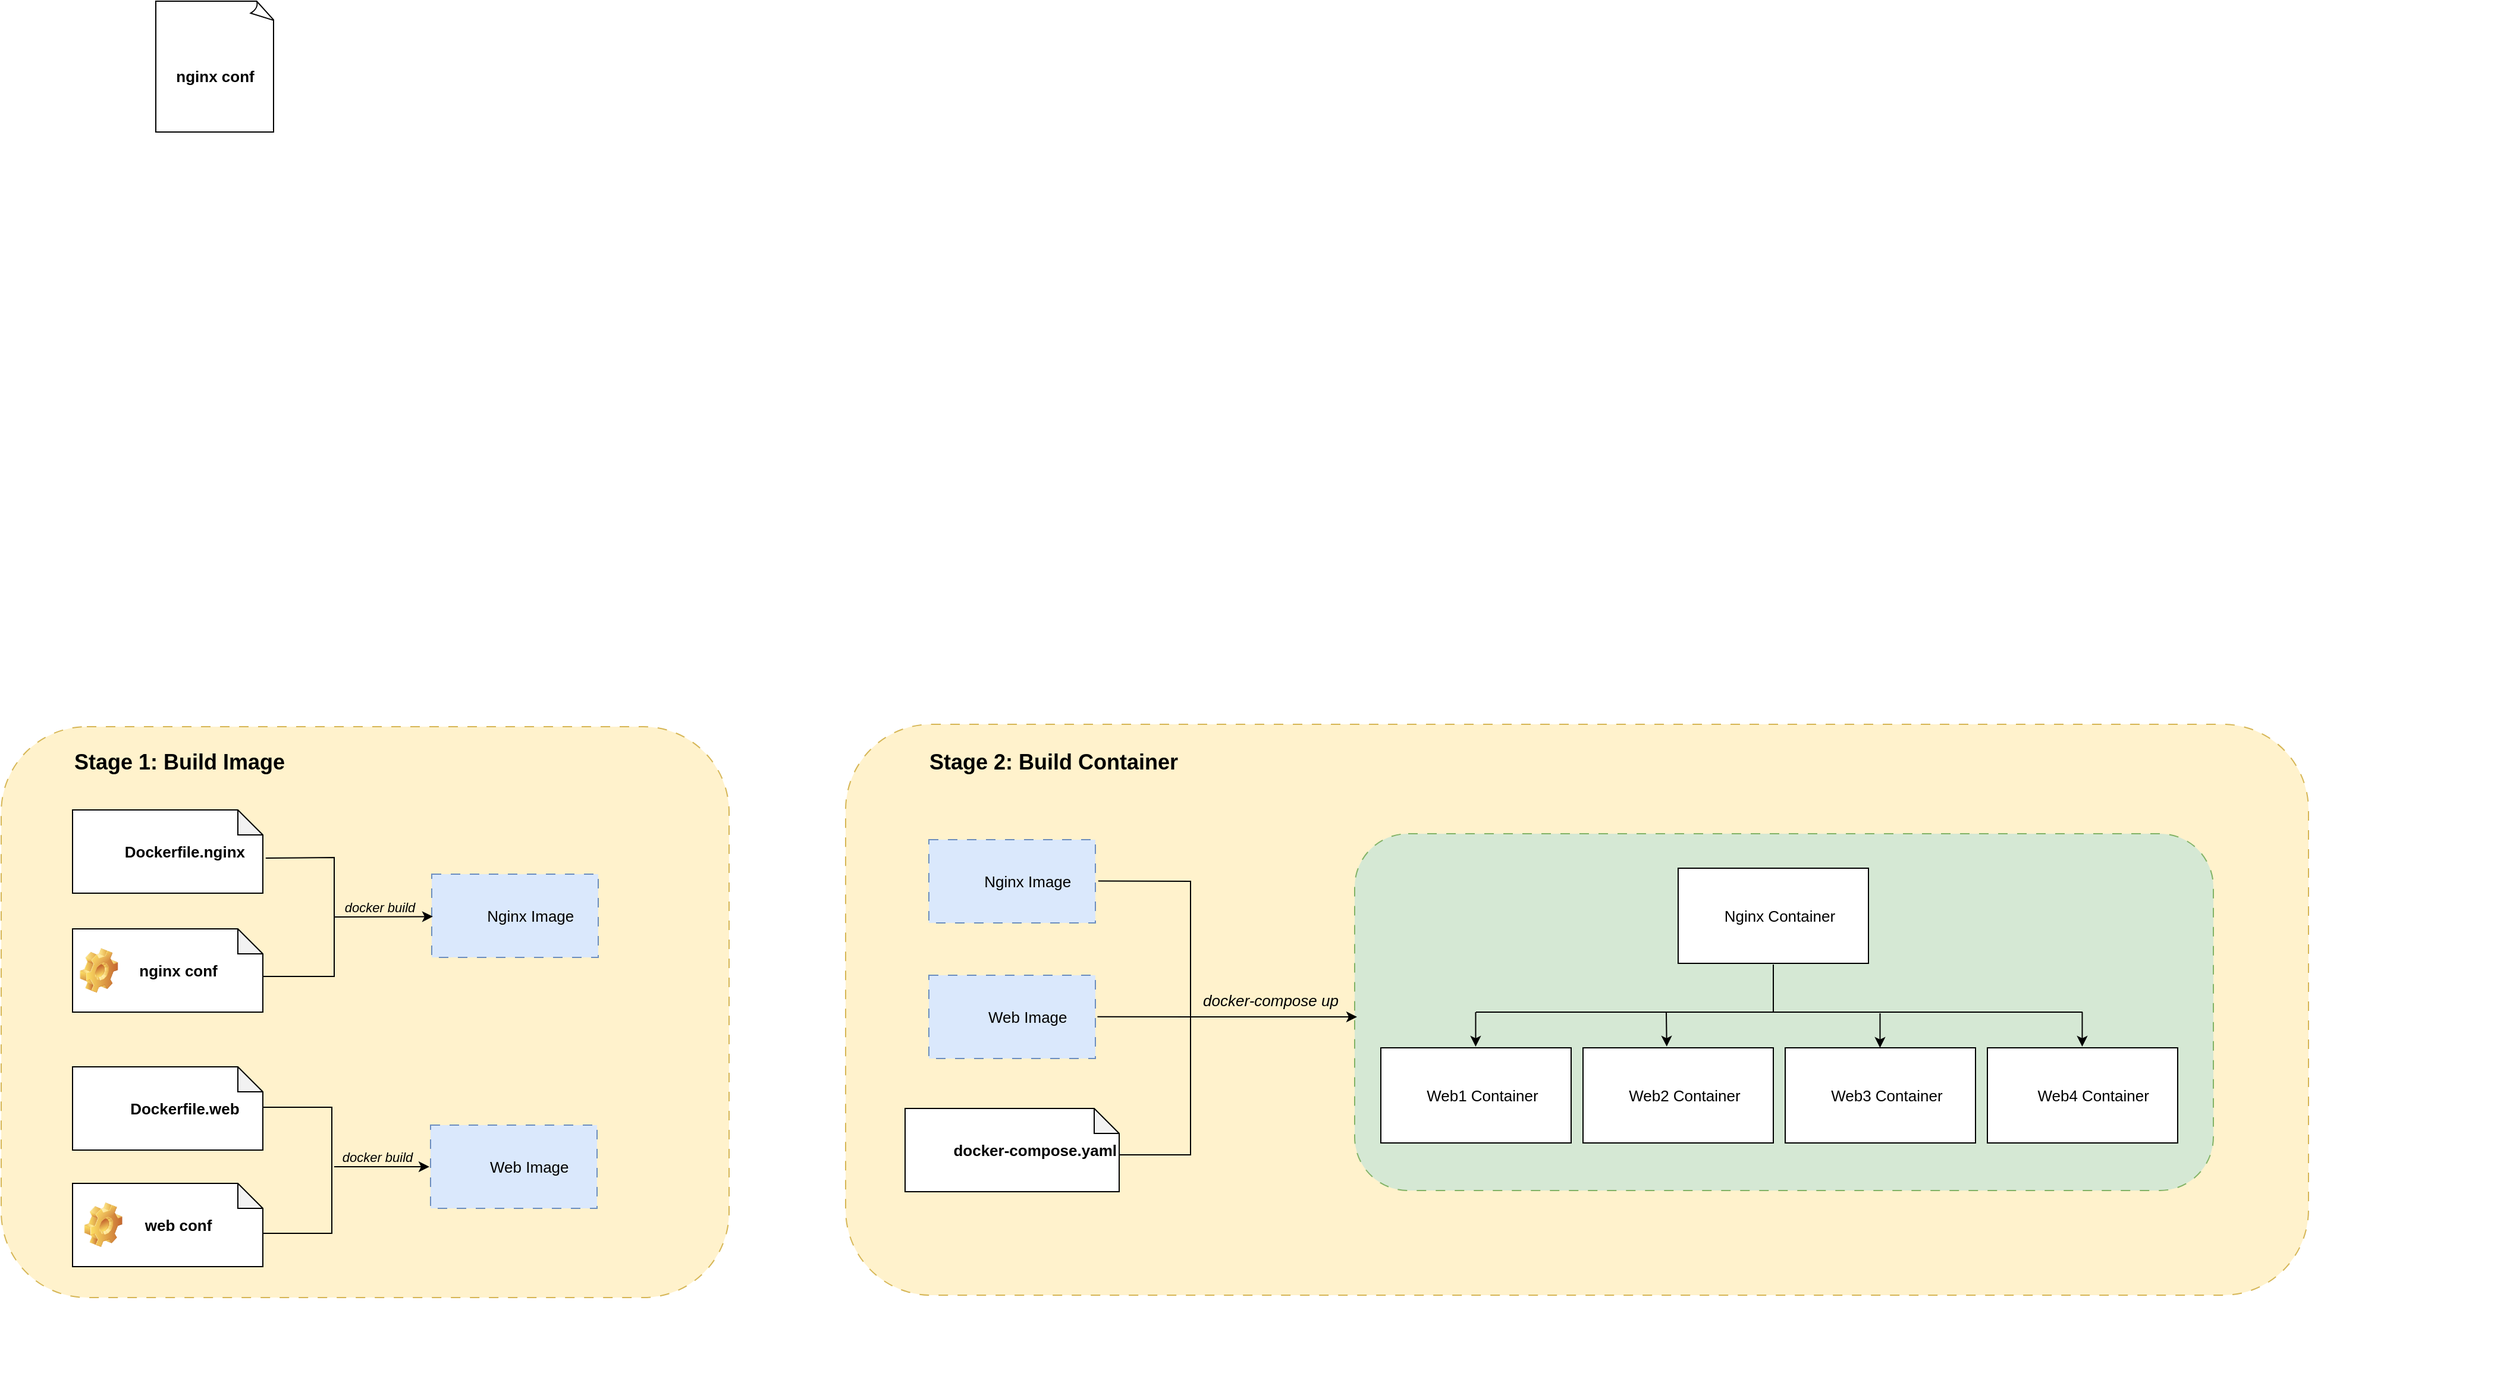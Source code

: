 <mxfile version="20.8.19" type="github">
  <diagram name="Page-1" id="WmZ7SuF_WmqMI9D_oavd">
    <mxGraphModel dx="2600" dy="2078" grid="1" gridSize="10" guides="1" tooltips="1" connect="1" arrows="1" fold="1" page="1" pageScale="1" pageWidth="850" pageHeight="1100" math="0" shadow="0">
      <root>
        <mxCell id="0" />
        <mxCell id="1" parent="0" />
        <mxCell id="MsBItRkalFy82XBEUcur-102" value="" style="rounded=1;whiteSpace=wrap;html=1;dashed=1;dashPattern=8 8;strokeWidth=1;fontSize=11;fillColor=#fff2cc;strokeColor=#d6b656;" vertex="1" parent="1">
          <mxGeometry x="650" y="78" width="1230" height="480" as="geometry" />
        </mxCell>
        <mxCell id="MsBItRkalFy82XBEUcur-52" value="" style="rounded=1;whiteSpace=wrap;html=1;dashed=1;dashPattern=8 8;strokeWidth=1;fontSize=11;fillColor=#d5e8d4;strokeColor=#82b366;" vertex="1" parent="1">
          <mxGeometry x="1078" y="170" width="722" height="300" as="geometry" />
        </mxCell>
        <mxCell id="MsBItRkalFy82XBEUcur-50" value="" style="rounded=1;whiteSpace=wrap;html=1;dashed=1;dashPattern=8 8;strokeWidth=1;fontSize=11;fillColor=#fff2cc;strokeColor=#d6b656;" vertex="1" parent="1">
          <mxGeometry x="-60" y="80" width="612" height="480" as="geometry" />
        </mxCell>
        <mxCell id="MsBItRkalFy82XBEUcur-6" value="&lt;b&gt;&lt;br&gt;nginx conf&lt;/b&gt;" style="whiteSpace=wrap;html=1;shape=mxgraph.basic.document;fontSize=13;" vertex="1" parent="1">
          <mxGeometry x="70" y="-530" width="100" height="110" as="geometry" />
        </mxCell>
        <mxCell id="MsBItRkalFy82XBEUcur-11" value="" style="group" vertex="1" connectable="0" parent="1">
          <mxGeometry y="250" width="160" height="70" as="geometry" />
        </mxCell>
        <mxCell id="MsBItRkalFy82XBEUcur-4" value="&lt;div style=&quot;&quot;&gt;&lt;b style=&quot;background-color: initial; font-size: 13px;&quot;&gt;&amp;nbsp; &amp;nbsp; &amp;nbsp;nginx conf&lt;/b&gt;&lt;/div&gt;" style="shape=note;whiteSpace=wrap;html=1;backgroundOutline=1;darkOpacity=0.05;align=center;size=21;" vertex="1" parent="MsBItRkalFy82XBEUcur-11">
          <mxGeometry width="160" height="70" as="geometry" />
        </mxCell>
        <mxCell id="MsBItRkalFy82XBEUcur-5" value="" style="shape=image;html=1;verticalLabelPosition=bottom;verticalAlign=top;imageAspect=1;aspect=fixed;image=img/clipart/Gear_128x128.png" vertex="1" parent="MsBItRkalFy82XBEUcur-11">
          <mxGeometry x="6.154" y="16.23" width="32" height="37.54" as="geometry" />
        </mxCell>
        <mxCell id="MsBItRkalFy82XBEUcur-12" value="" style="group" vertex="1" connectable="0" parent="1">
          <mxGeometry y="480" width="160" height="70" as="geometry" />
        </mxCell>
        <mxCell id="MsBItRkalFy82XBEUcur-9" value="&lt;div style=&quot;&quot;&gt;&lt;b style=&quot;background-color: initial; font-size: 13px;&quot;&gt;&amp;nbsp; &amp;nbsp; &amp;nbsp;web conf&lt;/b&gt;&lt;/div&gt;" style="shape=note;whiteSpace=wrap;html=1;backgroundOutline=1;darkOpacity=0.05;align=center;size=21;" vertex="1" parent="MsBItRkalFy82XBEUcur-12">
          <mxGeometry y="-16" width="160" height="70" as="geometry" />
        </mxCell>
        <mxCell id="MsBItRkalFy82XBEUcur-10" value="" style="shape=image;html=1;verticalLabelPosition=bottom;verticalAlign=top;imageAspect=1;aspect=fixed;image=img/clipart/Gear_128x128.png" vertex="1" parent="MsBItRkalFy82XBEUcur-12">
          <mxGeometry x="9.846" y="1.776e-14" width="32" height="37.54" as="geometry" />
        </mxCell>
        <mxCell id="MsBItRkalFy82XBEUcur-13" value="" style="group" vertex="1" connectable="0" parent="1">
          <mxGeometry x="10" y="150" width="150" height="70" as="geometry" />
        </mxCell>
        <mxCell id="MsBItRkalFy82XBEUcur-14" value="&lt;div style=&quot;&quot;&gt;&lt;b style=&quot;background-color: initial; font-size: 13px;&quot;&gt;&amp;nbsp; &amp;nbsp; &amp;nbsp; &amp;nbsp; Dockerfile.nginx&lt;/b&gt;&lt;/div&gt;" style="shape=note;whiteSpace=wrap;html=1;backgroundOutline=1;darkOpacity=0.05;align=center;size=21;" vertex="1" parent="MsBItRkalFy82XBEUcur-13">
          <mxGeometry x="-10" width="160" height="70" as="geometry" />
        </mxCell>
        <mxCell id="MsBItRkalFy82XBEUcur-21" value="" style="shape=image;html=1;verticalAlign=top;verticalLabelPosition=bottom;labelBackgroundColor=#ffffff;imageAspect=0;aspect=fixed;image=https://cdn2.iconfinder.com/data/icons/boxicons-logos/24/bxl-docker-128.png;fontSize=13;" vertex="1" parent="MsBItRkalFy82XBEUcur-13">
          <mxGeometry x="-7" y="15.0" width="40" height="40" as="geometry" />
        </mxCell>
        <mxCell id="MsBItRkalFy82XBEUcur-22" value="" style="group" vertex="1" connectable="0" parent="1">
          <mxGeometry x="10" y="366" width="150" height="70" as="geometry" />
        </mxCell>
        <mxCell id="MsBItRkalFy82XBEUcur-23" value="&lt;div style=&quot;&quot;&gt;&lt;b style=&quot;background-color: initial; font-size: 13px;&quot;&gt;&amp;nbsp; &amp;nbsp; &amp;nbsp; &amp;nbsp; Dockerfile.web&lt;/b&gt;&lt;/div&gt;" style="shape=note;whiteSpace=wrap;html=1;backgroundOutline=1;darkOpacity=0.05;align=center;size=21;" vertex="1" parent="MsBItRkalFy82XBEUcur-22">
          <mxGeometry x="-10" width="160" height="70" as="geometry" />
        </mxCell>
        <mxCell id="MsBItRkalFy82XBEUcur-24" value="" style="shape=image;html=1;verticalAlign=top;verticalLabelPosition=bottom;labelBackgroundColor=#ffffff;imageAspect=0;aspect=fixed;image=https://cdn2.iconfinder.com/data/icons/boxicons-logos/24/bxl-docker-128.png;fontSize=13;" vertex="1" parent="MsBItRkalFy82XBEUcur-22">
          <mxGeometry x="-7" y="15.0" width="40" height="40" as="geometry" />
        </mxCell>
        <mxCell id="MsBItRkalFy82XBEUcur-30" value="" style="group" vertex="1" connectable="0" parent="1">
          <mxGeometry x="302" y="204" width="140" height="70" as="geometry" />
        </mxCell>
        <mxCell id="MsBItRkalFy82XBEUcur-28" value="&amp;nbsp; &amp;nbsp; &amp;nbsp; &amp;nbsp;Nginx Image" style="html=1;fontSize=13;dashed=1;dashPattern=8 8;strokeWidth=1;perimeterSpacing=14;fillColor=#dae8fc;strokeColor=#6c8ebf;" vertex="1" parent="MsBItRkalFy82XBEUcur-30">
          <mxGeometry width="140" height="70" as="geometry" />
        </mxCell>
        <mxCell id="MsBItRkalFy82XBEUcur-29" value="" style="shape=image;html=1;verticalAlign=top;verticalLabelPosition=bottom;labelBackgroundColor=#ffffff;imageAspect=0;aspect=fixed;image=https://cdn1.iconfinder.com/data/icons/unicons-line-vol-3/24/docker-128.png;dashed=1;dashPattern=8 8;strokeWidth=1;fontSize=13;" vertex="1" parent="MsBItRkalFy82XBEUcur-30">
          <mxGeometry x="4" y="14.5" width="43" height="43" as="geometry" />
        </mxCell>
        <mxCell id="MsBItRkalFy82XBEUcur-31" value="" style="group" vertex="1" connectable="0" parent="1">
          <mxGeometry x="301" y="415" width="140" height="70" as="geometry" />
        </mxCell>
        <mxCell id="MsBItRkalFy82XBEUcur-32" value="&amp;nbsp; &amp;nbsp; &amp;nbsp; &amp;nbsp;Web Image" style="html=1;fontSize=13;dashed=1;dashPattern=8 8;strokeWidth=1;perimeterSpacing=14;fillColor=#dae8fc;strokeColor=#6c8ebf;" vertex="1" parent="MsBItRkalFy82XBEUcur-31">
          <mxGeometry width="140" height="70" as="geometry" />
        </mxCell>
        <mxCell id="MsBItRkalFy82XBEUcur-33" value="" style="shape=image;html=1;verticalAlign=top;verticalLabelPosition=bottom;labelBackgroundColor=#ffffff;imageAspect=0;aspect=fixed;image=https://cdn1.iconfinder.com/data/icons/unicons-line-vol-3/24/docker-128.png;dashed=1;dashPattern=8 8;strokeWidth=1;fontSize=13;" vertex="1" parent="MsBItRkalFy82XBEUcur-31">
          <mxGeometry x="4" y="14.5" width="43" height="43" as="geometry" />
        </mxCell>
        <mxCell id="MsBItRkalFy82XBEUcur-38" value="" style="endArrow=none;html=1;rounded=0;fontSize=13;exitX=1.015;exitY=0.578;exitDx=0;exitDy=0;exitPerimeter=0;entryX=1;entryY=0.571;entryDx=0;entryDy=0;entryPerimeter=0;" edge="1" parent="1" source="MsBItRkalFy82XBEUcur-14" target="MsBItRkalFy82XBEUcur-4">
          <mxGeometry width="50" height="50" relative="1" as="geometry">
            <mxPoint x="210" y="380" as="sourcePoint" />
            <mxPoint x="260" y="330" as="targetPoint" />
            <Array as="points">
              <mxPoint x="220" y="190" />
              <mxPoint x="220" y="240" />
              <mxPoint x="220" y="290" />
            </Array>
          </mxGeometry>
        </mxCell>
        <mxCell id="MsBItRkalFy82XBEUcur-39" value="" style="endArrow=classic;html=1;fontSize=13;entryX=0.089;entryY=0.507;entryDx=0;entryDy=0;entryPerimeter=0;curved=1;shadow=0;endFill=1;" edge="1" parent="1" target="MsBItRkalFy82XBEUcur-28">
          <mxGeometry width="50" height="50" relative="1" as="geometry">
            <mxPoint x="220" y="240" as="sourcePoint" />
            <mxPoint x="290" y="240" as="targetPoint" />
          </mxGeometry>
        </mxCell>
        <mxCell id="MsBItRkalFy82XBEUcur-40" value="&lt;font style=&quot;font-size: 11px;&quot;&gt;docker build&lt;/font&gt;" style="text;html=1;align=center;verticalAlign=middle;resizable=0;points=[];autosize=1;strokeColor=none;fillColor=none;fontSize=13;fontStyle=2" vertex="1" parent="1">
          <mxGeometry x="218" y="216" width="80" height="30" as="geometry" />
        </mxCell>
        <mxCell id="MsBItRkalFy82XBEUcur-43" value="" style="endArrow=none;html=1;rounded=0;fontSize=13;exitX=1.015;exitY=0.578;exitDx=0;exitDy=0;exitPerimeter=0;" edge="1" parent="1">
          <mxGeometry width="50" height="50" relative="1" as="geometry">
            <mxPoint x="160" y="400" as="sourcePoint" />
            <mxPoint x="160" y="506" as="targetPoint" />
            <Array as="points">
              <mxPoint x="218" y="400" />
              <mxPoint x="218" y="450" />
              <mxPoint x="218" y="506" />
            </Array>
          </mxGeometry>
        </mxCell>
        <mxCell id="MsBItRkalFy82XBEUcur-44" value="" style="endArrow=classic;html=1;rounded=0;fontSize=11;" edge="1" parent="1">
          <mxGeometry width="50" height="50" relative="1" as="geometry">
            <mxPoint x="220" y="450" as="sourcePoint" />
            <mxPoint x="300" y="450" as="targetPoint" />
          </mxGeometry>
        </mxCell>
        <mxCell id="MsBItRkalFy82XBEUcur-45" value="&lt;font style=&quot;font-size: 11px;&quot;&gt;docker build&lt;/font&gt;" style="text;html=1;align=center;verticalAlign=middle;resizable=0;points=[];autosize=1;strokeColor=none;fillColor=none;fontSize=13;fontStyle=2" vertex="1" parent="1">
          <mxGeometry x="216" y="426" width="80" height="30" as="geometry" />
        </mxCell>
        <mxCell id="MsBItRkalFy82XBEUcur-51" value="&lt;b&gt;&lt;font style=&quot;font-size: 18px;&quot;&gt;Stage 1: Build Image&lt;/font&gt;&lt;/b&gt;" style="text;html=1;strokeColor=none;fillColor=none;align=center;verticalAlign=middle;whiteSpace=wrap;rounded=0;fontSize=11;" vertex="1" parent="1">
          <mxGeometry x="-10" y="90" width="200" height="40" as="geometry" />
        </mxCell>
        <mxCell id="MsBItRkalFy82XBEUcur-53" value="&lt;b&gt;&lt;font style=&quot;font-size: 18px;&quot;&gt;Stage 2: Build Container&lt;/font&gt;&lt;/b&gt;" style="text;html=1;strokeColor=none;fillColor=none;align=center;verticalAlign=middle;whiteSpace=wrap;rounded=0;fontSize=11;" vertex="1" parent="1">
          <mxGeometry x="710" y="90" width="230" height="40" as="geometry" />
        </mxCell>
        <mxCell id="MsBItRkalFy82XBEUcur-54" value="" style="group" vertex="1" connectable="0" parent="1">
          <mxGeometry x="720" y="175" width="140" height="70" as="geometry" />
        </mxCell>
        <mxCell id="MsBItRkalFy82XBEUcur-55" value="&amp;nbsp; &amp;nbsp; &amp;nbsp; &amp;nbsp;Nginx Image" style="html=1;fontSize=13;dashed=1;dashPattern=8 8;strokeWidth=1;perimeterSpacing=14;fillColor=#dae8fc;strokeColor=#6c8ebf;" vertex="1" parent="MsBItRkalFy82XBEUcur-54">
          <mxGeometry width="140" height="70" as="geometry" />
        </mxCell>
        <mxCell id="MsBItRkalFy82XBEUcur-56" value="" style="shape=image;html=1;verticalAlign=top;verticalLabelPosition=bottom;labelBackgroundColor=#ffffff;imageAspect=0;aspect=fixed;image=https://cdn1.iconfinder.com/data/icons/unicons-line-vol-3/24/docker-128.png;dashed=1;dashPattern=8 8;strokeWidth=1;fontSize=13;" vertex="1" parent="MsBItRkalFy82XBEUcur-54">
          <mxGeometry x="4" y="14.5" width="43" height="43" as="geometry" />
        </mxCell>
        <mxCell id="MsBItRkalFy82XBEUcur-57" value="" style="group" vertex="1" connectable="0" parent="1">
          <mxGeometry x="720" y="289" width="140" height="70" as="geometry" />
        </mxCell>
        <mxCell id="MsBItRkalFy82XBEUcur-58" value="&amp;nbsp; &amp;nbsp; &amp;nbsp; &amp;nbsp;Web Image" style="html=1;fontSize=13;dashed=1;dashPattern=8 8;strokeWidth=1;perimeterSpacing=14;fillColor=#dae8fc;strokeColor=#6c8ebf;" vertex="1" parent="MsBItRkalFy82XBEUcur-57">
          <mxGeometry width="140" height="70" as="geometry" />
        </mxCell>
        <mxCell id="MsBItRkalFy82XBEUcur-59" value="" style="shape=image;html=1;verticalAlign=top;verticalLabelPosition=bottom;labelBackgroundColor=#ffffff;imageAspect=0;aspect=fixed;image=https://cdn1.iconfinder.com/data/icons/unicons-line-vol-3/24/docker-128.png;dashed=1;dashPattern=8 8;strokeWidth=1;fontSize=13;" vertex="1" parent="MsBItRkalFy82XBEUcur-57">
          <mxGeometry x="4" y="14.5" width="43" height="43" as="geometry" />
        </mxCell>
        <mxCell id="MsBItRkalFy82XBEUcur-60" value="" style="group" vertex="1" connectable="0" parent="1">
          <mxGeometry x="670" y="401" width="210" height="70" as="geometry" />
        </mxCell>
        <mxCell id="MsBItRkalFy82XBEUcur-61" value="&lt;div style=&quot;&quot;&gt;&lt;b style=&quot;background-color: initial; font-size: 13px;&quot;&gt;docker-compose.yaml&lt;/b&gt;&lt;/div&gt;" style="shape=note;whiteSpace=wrap;html=1;backgroundOutline=1;darkOpacity=0.05;align=right;size=21;" vertex="1" parent="MsBItRkalFy82XBEUcur-60">
          <mxGeometry x="30" width="180" height="70" as="geometry" />
        </mxCell>
        <mxCell id="MsBItRkalFy82XBEUcur-62" value="" style="shape=image;html=1;verticalAlign=top;verticalLabelPosition=bottom;labelBackgroundColor=#ffffff;imageAspect=0;aspect=fixed;image=https://cdn2.iconfinder.com/data/icons/boxicons-logos/24/bxl-docker-128.png;fontSize=13;" vertex="1" parent="MsBItRkalFy82XBEUcur-60">
          <mxGeometry x="30" y="15.0" width="40" height="40" as="geometry" />
        </mxCell>
        <mxCell id="MsBItRkalFy82XBEUcur-69" value="" style="endArrow=none;html=1;shadow=0;sketch=0;fontSize=18;exitX=0.927;exitY=0.499;exitDx=0;exitDy=0;entryX=0.931;entryY=0.498;entryDx=0;entryDy=0;rounded=0;exitPerimeter=0;entryPerimeter=0;" edge="1" parent="1" source="MsBItRkalFy82XBEUcur-58" target="MsBItRkalFy82XBEUcur-55">
          <mxGeometry width="50" height="50" relative="1" as="geometry">
            <mxPoint x="800" y="260" as="sourcePoint" />
            <mxPoint x="930" y="324" as="targetPoint" />
            <Array as="points">
              <mxPoint x="940" y="324" />
              <mxPoint x="940" y="210" />
            </Array>
          </mxGeometry>
        </mxCell>
        <mxCell id="MsBItRkalFy82XBEUcur-70" value="" style="endArrow=none;html=1;rounded=0;shadow=0;sketch=0;fontSize=18;exitX=1;exitY=0.557;exitDx=0;exitDy=0;exitPerimeter=0;" edge="1" parent="1" source="MsBItRkalFy82XBEUcur-61">
          <mxGeometry width="50" height="50" relative="1" as="geometry">
            <mxPoint x="920" y="410" as="sourcePoint" />
            <mxPoint x="940" y="320" as="targetPoint" />
            <Array as="points">
              <mxPoint x="940" y="440" />
            </Array>
          </mxGeometry>
        </mxCell>
        <mxCell id="MsBItRkalFy82XBEUcur-71" value="" style="endArrow=classic;html=1;rounded=0;shadow=0;sketch=0;fontSize=18;" edge="1" parent="1">
          <mxGeometry width="50" height="50" relative="1" as="geometry">
            <mxPoint x="940" y="324" as="sourcePoint" />
            <mxPoint x="1080" y="324" as="targetPoint" />
          </mxGeometry>
        </mxCell>
        <mxCell id="MsBItRkalFy82XBEUcur-72" value="&lt;font style=&quot;font-size: 13px;&quot;&gt;&lt;i&gt;docker-compose up&lt;/i&gt;&lt;/font&gt;" style="text;html=1;align=center;verticalAlign=middle;resizable=0;points=[];autosize=1;strokeColor=none;fillColor=none;fontSize=18;" vertex="1" parent="1">
          <mxGeometry x="937" y="289" width="140" height="40" as="geometry" />
        </mxCell>
        <mxCell id="MsBItRkalFy82XBEUcur-82" value="" style="group" vertex="1" connectable="0" parent="1">
          <mxGeometry x="1350" y="199" width="160" height="80" as="geometry" />
        </mxCell>
        <mxCell id="MsBItRkalFy82XBEUcur-81" value="&amp;nbsp;&lt;span style=&quot;white-space: pre;&quot;&gt;	&lt;/span&gt;&lt;span style=&quot;white-space: pre;&quot;&gt;	&lt;/span&gt;Nginx Container" style="rounded=0;whiteSpace=wrap;html=1;strokeWidth=1;fontSize=13;" vertex="1" parent="MsBItRkalFy82XBEUcur-82">
          <mxGeometry width="160" height="80" as="geometry" />
        </mxCell>
        <mxCell id="MsBItRkalFy82XBEUcur-74" value="" style="shape=image;verticalLabelPosition=bottom;labelBackgroundColor=default;verticalAlign=top;aspect=fixed;imageAspect=0;image=https://cdn-icons-png.flaticon.com/512/860/860142.png;" vertex="1" parent="MsBItRkalFy82XBEUcur-82">
          <mxGeometry x="6" y="15" width="50" height="50" as="geometry" />
        </mxCell>
        <mxCell id="MsBItRkalFy82XBEUcur-83" value="" style="group" vertex="1" connectable="0" parent="1">
          <mxGeometry x="1100" y="350" width="160" height="80" as="geometry" />
        </mxCell>
        <mxCell id="MsBItRkalFy82XBEUcur-84" value="&amp;nbsp;&lt;span style=&quot;white-space: pre;&quot;&gt;	&lt;/span&gt;&lt;span style=&quot;white-space: pre;&quot;&gt;	&lt;/span&gt;Web1&amp;nbsp;Container" style="rounded=0;whiteSpace=wrap;html=1;strokeWidth=1;fontSize=13;" vertex="1" parent="MsBItRkalFy82XBEUcur-83">
          <mxGeometry width="160" height="80" as="geometry" />
        </mxCell>
        <mxCell id="MsBItRkalFy82XBEUcur-85" value="" style="shape=image;verticalLabelPosition=bottom;labelBackgroundColor=default;verticalAlign=top;aspect=fixed;imageAspect=0;image=https://cdn-icons-png.flaticon.com/512/860/860142.png;" vertex="1" parent="MsBItRkalFy82XBEUcur-83">
          <mxGeometry x="6" y="15" width="50" height="50" as="geometry" />
        </mxCell>
        <mxCell id="MsBItRkalFy82XBEUcur-86" value="" style="group" vertex="1" connectable="0" parent="1">
          <mxGeometry x="1270" y="350" width="160" height="80" as="geometry" />
        </mxCell>
        <mxCell id="MsBItRkalFy82XBEUcur-87" value="&amp;nbsp;&lt;span style=&quot;white-space: pre;&quot;&gt;	&lt;/span&gt;&lt;span style=&quot;white-space: pre;&quot;&gt;	&lt;/span&gt;Web2&amp;nbsp;Container" style="rounded=0;whiteSpace=wrap;html=1;strokeWidth=1;fontSize=13;" vertex="1" parent="MsBItRkalFy82XBEUcur-86">
          <mxGeometry width="160" height="80" as="geometry" />
        </mxCell>
        <mxCell id="MsBItRkalFy82XBEUcur-88" value="" style="shape=image;verticalLabelPosition=bottom;labelBackgroundColor=default;verticalAlign=top;aspect=fixed;imageAspect=0;image=https://cdn-icons-png.flaticon.com/512/860/860142.png;" vertex="1" parent="MsBItRkalFy82XBEUcur-86">
          <mxGeometry x="6" y="15" width="50" height="50" as="geometry" />
        </mxCell>
        <mxCell id="MsBItRkalFy82XBEUcur-89" value="" style="group" vertex="1" connectable="0" parent="1">
          <mxGeometry x="1440" y="350" width="160" height="80" as="geometry" />
        </mxCell>
        <mxCell id="MsBItRkalFy82XBEUcur-90" value="&amp;nbsp;&lt;span style=&quot;white-space: pre;&quot;&gt;	&lt;/span&gt;&lt;span style=&quot;white-space: pre;&quot;&gt;	&lt;/span&gt;Web3&amp;nbsp;Container" style="rounded=0;whiteSpace=wrap;html=1;strokeWidth=1;fontSize=13;" vertex="1" parent="MsBItRkalFy82XBEUcur-89">
          <mxGeometry width="160" height="80" as="geometry" />
        </mxCell>
        <mxCell id="MsBItRkalFy82XBEUcur-91" value="" style="shape=image;verticalLabelPosition=bottom;labelBackgroundColor=default;verticalAlign=top;aspect=fixed;imageAspect=0;image=https://cdn-icons-png.flaticon.com/512/860/860142.png;" vertex="1" parent="MsBItRkalFy82XBEUcur-89">
          <mxGeometry x="6" y="15" width="50" height="50" as="geometry" />
        </mxCell>
        <mxCell id="MsBItRkalFy82XBEUcur-92" value="" style="group" vertex="1" connectable="0" parent="1">
          <mxGeometry x="1610" y="350" width="430" height="280" as="geometry" />
        </mxCell>
        <mxCell id="MsBItRkalFy82XBEUcur-93" value="&amp;nbsp;&lt;span style=&quot;&quot;&gt;	&lt;span style=&quot;white-space: pre;&quot;&gt;	&lt;/span&gt;&lt;span style=&quot;white-space: pre;&quot;&gt;	&lt;/span&gt;&lt;/span&gt;&lt;span style=&quot;&quot;&gt;	&lt;/span&gt;Web4&amp;nbsp;Container" style="rounded=0;whiteSpace=wrap;html=1;strokeWidth=1;fontSize=13;" vertex="1" parent="MsBItRkalFy82XBEUcur-92">
          <mxGeometry width="160" height="80" as="geometry" />
        </mxCell>
        <mxCell id="MsBItRkalFy82XBEUcur-94" value="" style="shape=image;verticalLabelPosition=bottom;labelBackgroundColor=default;verticalAlign=top;aspect=fixed;imageAspect=0;image=https://cdn-icons-png.flaticon.com/512/860/860142.png;" vertex="1" parent="MsBItRkalFy82XBEUcur-92">
          <mxGeometry x="6" y="15" width="50" height="50" as="geometry" />
        </mxCell>
        <mxCell id="MsBItRkalFy82XBEUcur-95" value="" style="endArrow=none;html=1;rounded=0;shadow=0;sketch=0;fontSize=13;" edge="1" parent="1">
          <mxGeometry width="50" height="50" relative="1" as="geometry">
            <mxPoint x="1180" y="320" as="sourcePoint" />
            <mxPoint x="1690" y="320" as="targetPoint" />
          </mxGeometry>
        </mxCell>
        <mxCell id="MsBItRkalFy82XBEUcur-96" value="" style="endArrow=classic;html=1;rounded=0;shadow=0;sketch=0;fontSize=13;entryX=0.44;entryY=-0.014;entryDx=0;entryDy=0;entryPerimeter=0;" edge="1" parent="1" target="MsBItRkalFy82XBEUcur-87">
          <mxGeometry width="50" height="50" relative="1" as="geometry">
            <mxPoint x="1340" y="320" as="sourcePoint" />
            <mxPoint x="1450" y="270" as="targetPoint" />
          </mxGeometry>
        </mxCell>
        <mxCell id="MsBItRkalFy82XBEUcur-97" value="" style="endArrow=classic;html=1;rounded=0;shadow=0;sketch=0;fontSize=13;entryX=0.44;entryY=-0.014;entryDx=0;entryDy=0;entryPerimeter=0;" edge="1" parent="1">
          <mxGeometry width="50" height="50" relative="1" as="geometry">
            <mxPoint x="1519.74" y="321" as="sourcePoint" />
            <mxPoint x="1519.74" y="350" as="targetPoint" />
          </mxGeometry>
        </mxCell>
        <mxCell id="MsBItRkalFy82XBEUcur-98" value="" style="endArrow=classic;html=1;rounded=0;shadow=0;sketch=0;fontSize=13;entryX=0.44;entryY=-0.014;entryDx=0;entryDy=0;entryPerimeter=0;" edge="1" parent="1">
          <mxGeometry width="50" height="50" relative="1" as="geometry">
            <mxPoint x="1689.74" y="320" as="sourcePoint" />
            <mxPoint x="1689.74" y="349" as="targetPoint" />
          </mxGeometry>
        </mxCell>
        <mxCell id="MsBItRkalFy82XBEUcur-99" value="" style="endArrow=classic;html=1;rounded=0;shadow=0;sketch=0;fontSize=13;entryX=0.44;entryY=-0.014;entryDx=0;entryDy=0;entryPerimeter=0;" edge="1" parent="1">
          <mxGeometry width="50" height="50" relative="1" as="geometry">
            <mxPoint x="1179.74" y="320" as="sourcePoint" />
            <mxPoint x="1179.74" y="349" as="targetPoint" />
          </mxGeometry>
        </mxCell>
        <mxCell id="MsBItRkalFy82XBEUcur-101" value="" style="endArrow=none;html=1;rounded=0;shadow=0;sketch=0;fontSize=13;" edge="1" parent="1">
          <mxGeometry width="50" height="50" relative="1" as="geometry">
            <mxPoint x="1430" y="280" as="sourcePoint" />
            <mxPoint x="1430" y="320" as="targetPoint" />
          </mxGeometry>
        </mxCell>
      </root>
    </mxGraphModel>
  </diagram>
</mxfile>
